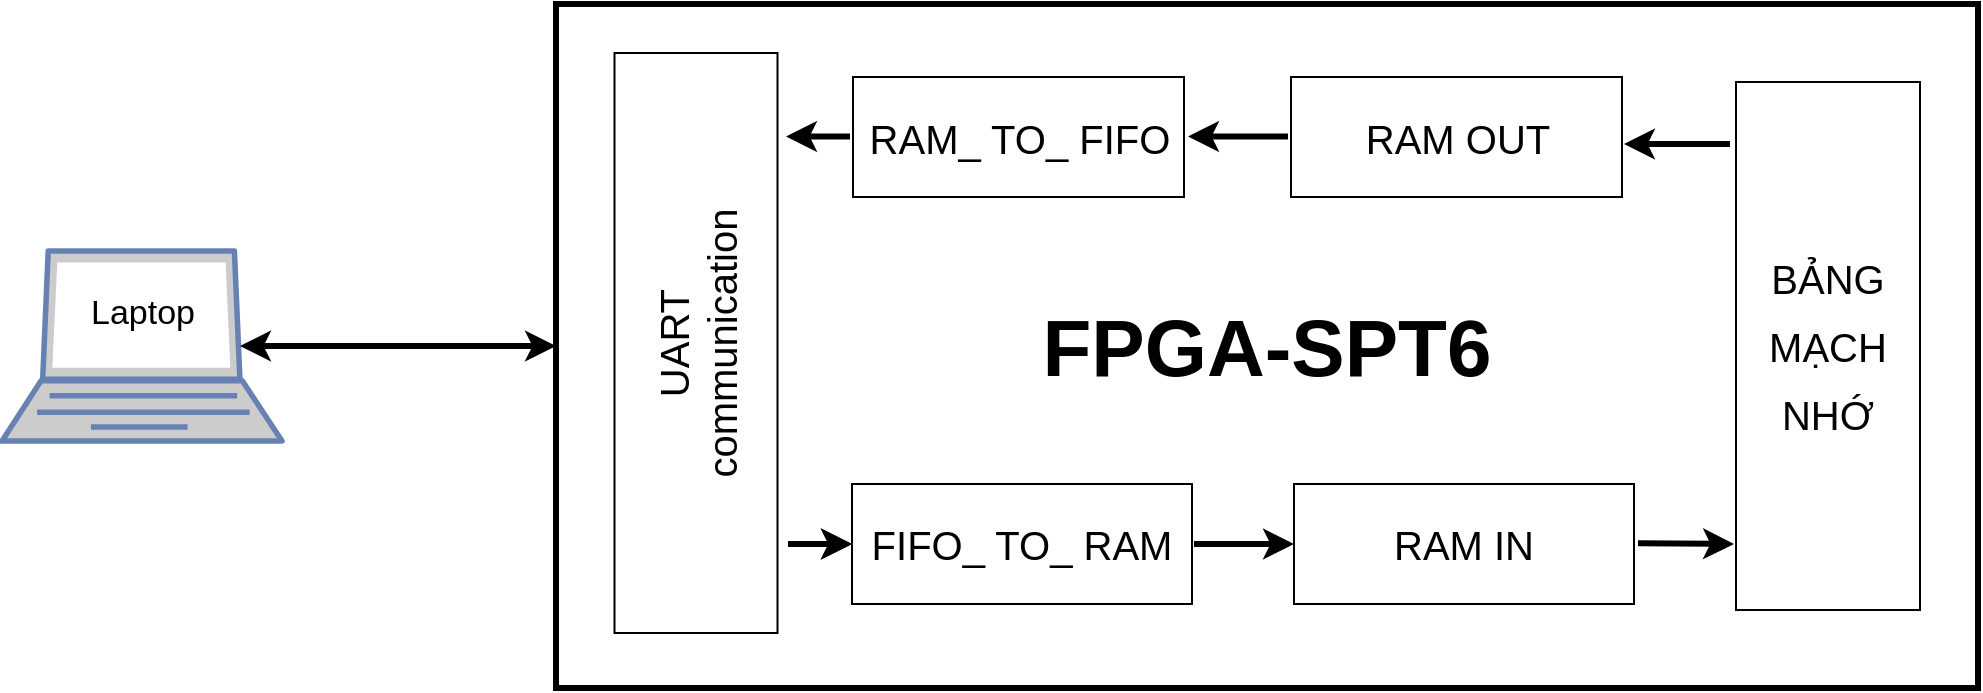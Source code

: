 <mxfile version="20.7.4" type="device"><diagram id="uS4k01sDEMPNWWleJP_P" name="Sơ đồ mô phỏng"><mxGraphModel dx="1619" dy="713" grid="0" gridSize="5" guides="1" tooltips="1" connect="1" arrows="1" fold="1" page="0" pageScale="1" pageWidth="1169" pageHeight="827" math="0" shadow="0"><root><mxCell id="0"/><mxCell id="1" parent="0"/><mxCell id="FnyPvke218t9qY9cFa-h-2" value="&lt;span style=&quot;font-size: 40px;&quot;&gt;&lt;b&gt;FPGA-SPT6&lt;/b&gt;&lt;/span&gt;" style="rounded=0;whiteSpace=wrap;html=1;strokeWidth=3;" vertex="1" parent="1"><mxGeometry x="-121" y="5" width="711" height="342" as="geometry"/></mxCell><mxCell id="z0PADiJRMiL6y2MGorzI-32" value="UART&lt;br&gt;communication" style="rounded=0;whiteSpace=wrap;html=1;shadow=0;fontSize=20;fillColor=default;movable=1;resizable=1;rotatable=1;deletable=1;editable=1;connectable=1;rotation=-90;" parent="1" vertex="1"><mxGeometry x="-196" y="133.75" width="290" height="81.5" as="geometry"/></mxCell><UserObject label="" id="Eknbp8VvzZbsxkmtPXxL-1"><mxCell style="fontColor=#0066CC;verticalAlign=top;verticalLabelPosition=bottom;labelPosition=center;align=center;html=1;outlineConnect=0;fillColor=#CCCCCC;strokeColor=#6881B3;gradientColor=none;gradientDirection=north;strokeWidth=2;shape=mxgraph.networks.laptop;fontSize=17;movable=1;resizable=1;rotatable=1;deletable=1;editable=1;connectable=1;" parent="1" vertex="1"><mxGeometry x="-398" y="128.5" width="140" height="95" as="geometry"/></mxCell></UserObject><mxCell id="Eknbp8VvzZbsxkmtPXxL-11" value="&lt;font color=&quot;#000000&quot;&gt;Laptop&lt;/font&gt;" style="text;html=1;align=center;verticalAlign=middle;resizable=1;points=[];autosize=1;fontSize=17;strokeColor=none;strokeWidth=1;movable=1;rotatable=1;deletable=1;editable=1;connectable=1;" parent="1" vertex="1"><mxGeometry x="-365.5" y="142" width="75" height="35" as="geometry"/></mxCell><mxCell id="ljK7R7m016Tey1HPoiZ1-1" value="&lt;span style=&quot;background-color: initial;&quot;&gt;FIFO_ TO_ RAM&lt;/span&gt;" style="rounded=0;whiteSpace=wrap;html=1;fontSize=20;align=center;verticalAlign=middle;horizontal=0;movable=1;resizable=1;rotatable=1;deletable=1;editable=1;connectable=1;rotation=90;" vertex="1" parent="1"><mxGeometry x="82" y="190" width="60" height="170" as="geometry"/></mxCell><mxCell id="k62Doon-I7j71os-vrGM-1" value="&lt;span style=&quot;background-color: initial;&quot;&gt;RAM_ TO_ FIFO&lt;/span&gt;" style="rounded=0;whiteSpace=wrap;html=1;fontSize=20;align=center;verticalAlign=middle;horizontal=0;movable=1;resizable=1;rotatable=1;deletable=1;editable=1;connectable=1;rotation=90;" vertex="1" parent="1"><mxGeometry x="80.25" y="-11.25" width="60" height="165.5" as="geometry"/></mxCell><mxCell id="lMY7Yab9C61yMwMrIFqf-1" value="&lt;p style=&quot;line-height: 170%;&quot;&gt;BẢNG MẠCH NHỚ&lt;/p&gt;" style="rounded=0;whiteSpace=wrap;html=1;fontSize=20;align=center;verticalAlign=middle;horizontal=0;movable=1;resizable=1;rotatable=1;deletable=1;editable=1;connectable=1;rotation=90;" vertex="1" parent="1"><mxGeometry x="383" y="130" width="264" height="92" as="geometry"/></mxCell><mxCell id="lMY7Yab9C61yMwMrIFqf-2" value="&lt;span style=&quot;background-color: initial;&quot;&gt;RAM OUT&lt;br&gt;&lt;/span&gt;" style="rounded=0;whiteSpace=wrap;html=1;fontSize=20;align=center;verticalAlign=middle;horizontal=0;movable=1;resizable=1;rotatable=1;deletable=1;editable=1;connectable=1;rotation=90;" vertex="1" parent="1"><mxGeometry x="299.25" y="-11.25" width="60" height="165.5" as="geometry"/></mxCell><mxCell id="FnyPvke218t9qY9cFa-h-1" value="&lt;span style=&quot;background-color: initial;&quot;&gt;RAM IN&lt;/span&gt;" style="rounded=0;whiteSpace=wrap;html=1;fontSize=20;align=center;verticalAlign=middle;horizontal=0;movable=1;resizable=1;rotatable=1;deletable=1;editable=1;connectable=1;rotation=90;" vertex="1" parent="1"><mxGeometry x="303" y="190" width="60" height="170" as="geometry"/></mxCell><mxCell id="FnyPvke218t9qY9cFa-h-4" value="" style="endArrow=classic;startArrow=classic;html=1;rounded=0;fontSize=40;entryX=0;entryY=0.5;entryDx=0;entryDy=0;exitX=0.85;exitY=0.5;exitDx=0;exitDy=0;exitPerimeter=0;strokeWidth=3;" edge="1" parent="1" source="Eknbp8VvzZbsxkmtPXxL-1" target="FnyPvke218t9qY9cFa-h-2"><mxGeometry width="50" height="50" relative="1" as="geometry"><mxPoint x="-306" y="163" as="sourcePoint"/><mxPoint x="-245.289" y="138.5" as="targetPoint"/></mxGeometry></mxCell><mxCell id="FnyPvke218t9qY9cFa-h-7" value="" style="endArrow=classic;html=1;rounded=0;strokeWidth=3;fontSize=40;entryX=0.5;entryY=1;entryDx=0;entryDy=0;" edge="1" parent="1" target="ljK7R7m016Tey1HPoiZ1-1"><mxGeometry width="50" height="50" relative="1" as="geometry"><mxPoint x="-5" y="275" as="sourcePoint"/><mxPoint x="-33" y="219" as="targetPoint"/></mxGeometry></mxCell><mxCell id="FnyPvke218t9qY9cFa-h-8" value="" style="endArrow=classic;html=1;rounded=0;strokeWidth=3;fontSize=40;entryX=0.5;entryY=1;entryDx=0;entryDy=0;" edge="1" parent="1"><mxGeometry width="50" height="50" relative="1" as="geometry"><mxPoint x="26" y="71.21" as="sourcePoint"/><mxPoint x="-6" y="71.21" as="targetPoint"/></mxGeometry></mxCell><mxCell id="FnyPvke218t9qY9cFa-h-9" value="" style="endArrow=classic;html=1;rounded=0;strokeWidth=3;fontSize=40;entryX=0.5;entryY=1;entryDx=0;entryDy=0;" edge="1" parent="1"><mxGeometry width="50" height="50" relative="1" as="geometry"><mxPoint x="-5" y="275" as="sourcePoint"/><mxPoint x="27" y="275" as="targetPoint"/></mxGeometry></mxCell><mxCell id="FnyPvke218t9qY9cFa-h-11" value="" style="endArrow=classic;html=1;rounded=0;strokeWidth=3;fontSize=40;entryX=0.5;entryY=1;entryDx=0;entryDy=0;" edge="1" parent="1" target="FnyPvke218t9qY9cFa-h-1"><mxGeometry width="50" height="50" relative="1" as="geometry"><mxPoint x="198" y="275" as="sourcePoint"/><mxPoint x="233" y="274.66" as="targetPoint"/></mxGeometry></mxCell><mxCell id="FnyPvke218t9qY9cFa-h-12" value="" style="endArrow=classic;html=1;rounded=0;strokeWidth=3;fontSize=40;entryX=0.5;entryY=1;entryDx=0;entryDy=0;" edge="1" parent="1"><mxGeometry width="50" height="50" relative="1" as="geometry"><mxPoint x="245" y="71.21" as="sourcePoint"/><mxPoint x="195" y="71.21" as="targetPoint"/></mxGeometry></mxCell><mxCell id="FnyPvke218t9qY9cFa-h-15" value="" style="endArrow=classic;html=1;rounded=0;strokeWidth=3;fontSize=40;entryX=0.5;entryY=1;entryDx=0;entryDy=0;" edge="1" parent="1"><mxGeometry width="50" height="50" relative="1" as="geometry"><mxPoint x="466" y="75" as="sourcePoint"/><mxPoint x="413" y="75" as="targetPoint"/></mxGeometry></mxCell><mxCell id="FnyPvke218t9qY9cFa-h-16" value="" style="endArrow=classic;html=1;rounded=0;strokeWidth=3;fontSize=40;" edge="1" parent="1"><mxGeometry width="50" height="50" relative="1" as="geometry"><mxPoint x="420" y="274.64" as="sourcePoint"/><mxPoint x="468" y="275" as="targetPoint"/></mxGeometry></mxCell></root></mxGraphModel></diagram></mxfile>